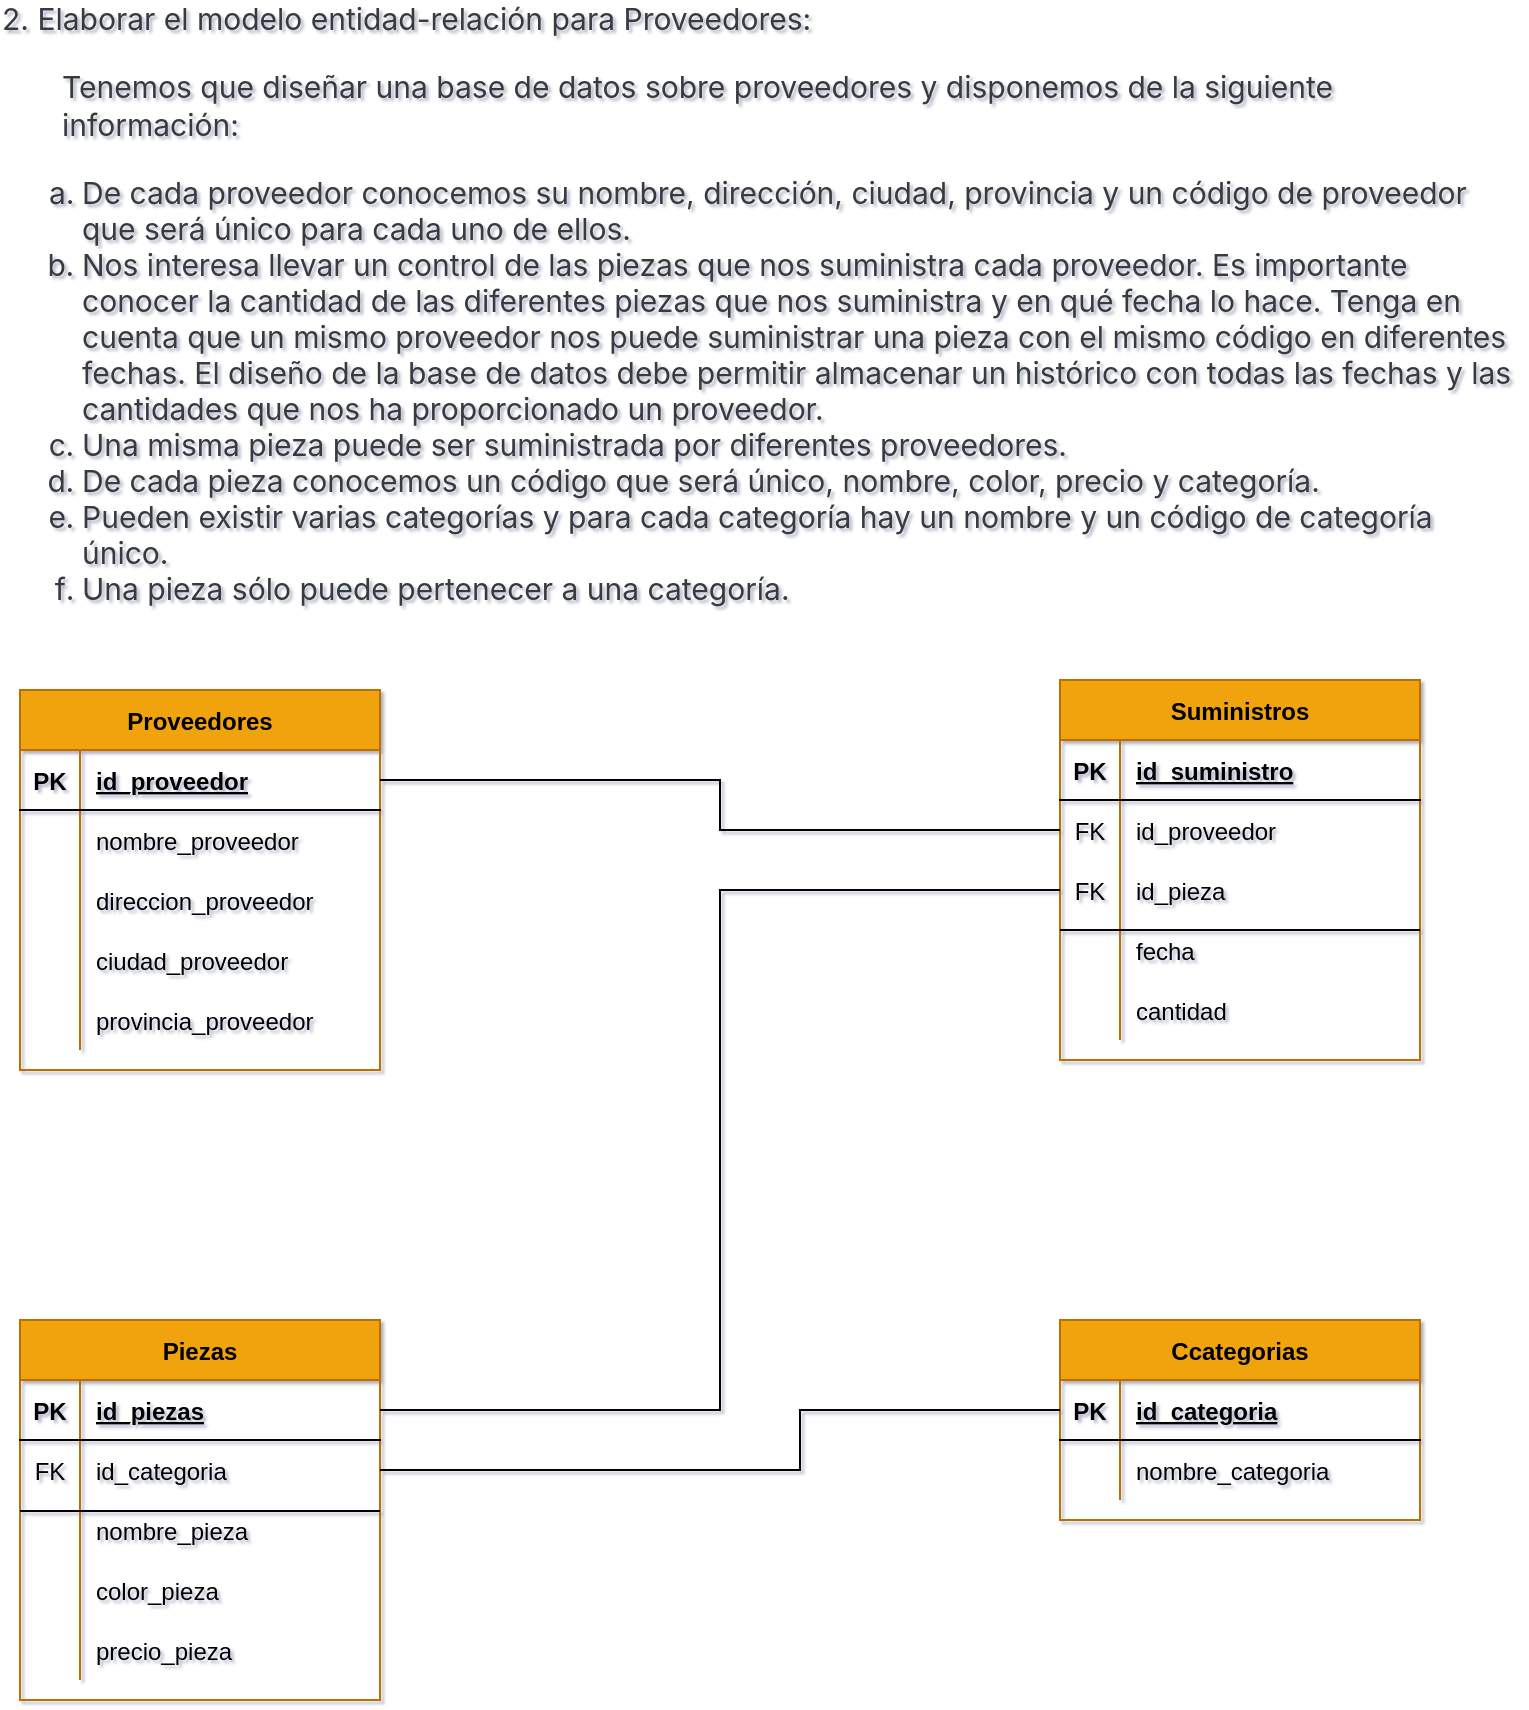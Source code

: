 <mxfile version="19.0.3" type="device"><diagram id="MivpV9s0HnS9CX3NVNPO" name="Página-1"><mxGraphModel dx="1182" dy="835" grid="1" gridSize="10" guides="1" tooltips="1" connect="1" arrows="0" fold="1" page="1" pageScale="1" pageWidth="827" pageHeight="1169" math="0" shadow="1"><root><mxCell id="0"/><mxCell id="1" parent="0"/><mxCell id="89nKO7n9qQQF3K0iDlTi-1" value="&lt;p style=&quot;box-sizing: border-box; margin-top: 0px; margin-bottom: 1rem; color: rgb(55, 58, 60); font-family: -apple-system, BlinkMacSystemFont, &amp;quot;Segoe UI&amp;quot;, Roboto, &amp;quot;Helvetica Neue&amp;quot;, Arial, sans-serif, &amp;quot;Apple Color Emoji&amp;quot;, &amp;quot;Segoe UI Emoji&amp;quot;, &amp;quot;Segoe UI Symbol&amp;quot;; font-size: 15px; text-align: left;&quot;&gt;2. Elaborar el modelo entidad-relación para Proveedores:&lt;/p&gt;&lt;div style=&quot;box-sizing: border-box; color: rgb(55, 58, 60); font-family: -apple-system, BlinkMacSystemFont, &amp;quot;Segoe UI&amp;quot;, Roboto, &amp;quot;Helvetica Neue&amp;quot;, Arial, sans-serif, &amp;quot;Apple Color Emoji&amp;quot;, &amp;quot;Segoe UI Emoji&amp;quot;, &amp;quot;Segoe UI Symbol&amp;quot;; font-size: 15px; text-align: left; margin-left: 30px;&quot; class=&quot;editor-indent&quot;&gt;&lt;p style=&quot;box-sizing: border-box; margin-top: 0px; margin-bottom: 1rem;&quot;&gt;&lt;span style=&quot;box-sizing: border-box; font-size: 0.938rem;&quot;&gt;Tenemos que diseñar una base de datos sobre proveedores y disponemos de la siguiente información:&lt;/span&gt;&lt;/p&gt;&lt;/div&gt;&lt;ol style=&quot;box-sizing: border-box; margin-top: 0px; margin-bottom: 1rem; color: rgb(55, 58, 60); font-family: -apple-system, BlinkMacSystemFont, &amp;quot;Segoe UI&amp;quot;, Roboto, &amp;quot;Helvetica Neue&amp;quot;, Arial, sans-serif, &amp;quot;Apple Color Emoji&amp;quot;, &amp;quot;Segoe UI Emoji&amp;quot;, &amp;quot;Segoe UI Symbol&amp;quot;; font-size: 15px; text-align: left; list-style-type: lower-alpha;&quot;&gt;&lt;li style=&quot;box-sizing: border-box;&quot;&gt;De cada proveedor conocemos su nombre, dirección, ciudad, provincia y un código de proveedor que será único para cada uno de ellos.&lt;/li&gt;&lt;li style=&quot;box-sizing: border-box;&quot;&gt;Nos interesa llevar un control de las piezas que nos suministra cada proveedor. Es importante conocer la cantidad de las diferentes piezas que nos suministra y en qué fecha lo hace. Tenga en cuenta que un mismo proveedor nos puede suministrar una pieza con el mismo código en diferentes fechas. El diseño de la base de datos debe permitir almacenar un histórico con todas las fechas y las cantidades que nos ha proporcionado un proveedor.&lt;/li&gt;&lt;li style=&quot;box-sizing: border-box;&quot;&gt;Una misma pieza puede ser suministrada por diferentes proveedores.&lt;/li&gt;&lt;li style=&quot;box-sizing: border-box;&quot;&gt;De cada pieza conocemos un código que será único, nombre, color, precio y categoría.&lt;/li&gt;&lt;li style=&quot;box-sizing: border-box;&quot;&gt;Pueden existir varias categorías y para cada categoría hay un nombre y un código de categoría único.&lt;/li&gt;&lt;li style=&quot;box-sizing: border-box;&quot;&gt;Una pieza sólo puede pertenecer a una categoría.&lt;/li&gt;&lt;/ol&gt;" style="text;html=1;strokeColor=none;fillColor=none;align=center;verticalAlign=middle;whiteSpace=wrap;rounded=0;" parent="1" vertex="1"><mxGeometry x="40" y="40" width="760" height="320" as="geometry"/></mxCell><mxCell id="8PCW3piIRNSpPAMeo01F-1" value="Proveedores" style="shape=table;startSize=30;container=1;collapsible=1;childLayout=tableLayout;fixedRows=1;rowLines=0;fontStyle=1;align=center;resizeLast=1;fontColor=#000000;fillColor=#f0a30a;strokeColor=#BD7000;" vertex="1" parent="1"><mxGeometry x="50" y="385" width="180" height="190" as="geometry"/></mxCell><mxCell id="8PCW3piIRNSpPAMeo01F-2" value="" style="shape=tableRow;horizontal=0;startSize=0;swimlaneHead=0;swimlaneBody=0;fillColor=none;collapsible=0;dropTarget=0;points=[[0,0.5],[1,0.5]];portConstraint=eastwest;top=0;left=0;right=0;bottom=1;" vertex="1" parent="8PCW3piIRNSpPAMeo01F-1"><mxGeometry y="30" width="180" height="30" as="geometry"/></mxCell><mxCell id="8PCW3piIRNSpPAMeo01F-3" value="PK" style="shape=partialRectangle;connectable=0;fillColor=none;top=0;left=0;bottom=0;right=0;fontStyle=1;overflow=hidden;" vertex="1" parent="8PCW3piIRNSpPAMeo01F-2"><mxGeometry width="30" height="30" as="geometry"><mxRectangle width="30" height="30" as="alternateBounds"/></mxGeometry></mxCell><mxCell id="8PCW3piIRNSpPAMeo01F-4" value="id_proveedor" style="shape=partialRectangle;connectable=0;fillColor=none;top=0;left=0;bottom=0;right=0;align=left;spacingLeft=6;fontStyle=5;overflow=hidden;" vertex="1" parent="8PCW3piIRNSpPAMeo01F-2"><mxGeometry x="30" width="150" height="30" as="geometry"><mxRectangle width="150" height="30" as="alternateBounds"/></mxGeometry></mxCell><mxCell id="8PCW3piIRNSpPAMeo01F-5" value="" style="shape=tableRow;horizontal=0;startSize=0;swimlaneHead=0;swimlaneBody=0;fillColor=none;collapsible=0;dropTarget=0;points=[[0,0.5],[1,0.5]];portConstraint=eastwest;top=0;left=0;right=0;bottom=0;" vertex="1" parent="8PCW3piIRNSpPAMeo01F-1"><mxGeometry y="60" width="180" height="30" as="geometry"/></mxCell><mxCell id="8PCW3piIRNSpPAMeo01F-6" value="" style="shape=partialRectangle;connectable=0;fillColor=none;top=0;left=0;bottom=0;right=0;editable=1;overflow=hidden;" vertex="1" parent="8PCW3piIRNSpPAMeo01F-5"><mxGeometry width="30" height="30" as="geometry"><mxRectangle width="30" height="30" as="alternateBounds"/></mxGeometry></mxCell><mxCell id="8PCW3piIRNSpPAMeo01F-7" value="nombre_proveedor" style="shape=partialRectangle;connectable=0;fillColor=none;top=0;left=0;bottom=0;right=0;align=left;spacingLeft=6;overflow=hidden;" vertex="1" parent="8PCW3piIRNSpPAMeo01F-5"><mxGeometry x="30" width="150" height="30" as="geometry"><mxRectangle width="150" height="30" as="alternateBounds"/></mxGeometry></mxCell><mxCell id="8PCW3piIRNSpPAMeo01F-8" value="" style="shape=tableRow;horizontal=0;startSize=0;swimlaneHead=0;swimlaneBody=0;fillColor=none;collapsible=0;dropTarget=0;points=[[0,0.5],[1,0.5]];portConstraint=eastwest;top=0;left=0;right=0;bottom=0;" vertex="1" parent="8PCW3piIRNSpPAMeo01F-1"><mxGeometry y="90" width="180" height="30" as="geometry"/></mxCell><mxCell id="8PCW3piIRNSpPAMeo01F-9" value="" style="shape=partialRectangle;connectable=0;fillColor=none;top=0;left=0;bottom=0;right=0;editable=1;overflow=hidden;" vertex="1" parent="8PCW3piIRNSpPAMeo01F-8"><mxGeometry width="30" height="30" as="geometry"><mxRectangle width="30" height="30" as="alternateBounds"/></mxGeometry></mxCell><mxCell id="8PCW3piIRNSpPAMeo01F-10" value="direccion_proveedor" style="shape=partialRectangle;connectable=0;fillColor=none;top=0;left=0;bottom=0;right=0;align=left;spacingLeft=6;overflow=hidden;" vertex="1" parent="8PCW3piIRNSpPAMeo01F-8"><mxGeometry x="30" width="150" height="30" as="geometry"><mxRectangle width="150" height="30" as="alternateBounds"/></mxGeometry></mxCell><mxCell id="8PCW3piIRNSpPAMeo01F-11" value="" style="shape=tableRow;horizontal=0;startSize=0;swimlaneHead=0;swimlaneBody=0;fillColor=none;collapsible=0;dropTarget=0;points=[[0,0.5],[1,0.5]];portConstraint=eastwest;top=0;left=0;right=0;bottom=0;" vertex="1" parent="8PCW3piIRNSpPAMeo01F-1"><mxGeometry y="120" width="180" height="30" as="geometry"/></mxCell><mxCell id="8PCW3piIRNSpPAMeo01F-12" value="" style="shape=partialRectangle;connectable=0;fillColor=none;top=0;left=0;bottom=0;right=0;editable=1;overflow=hidden;" vertex="1" parent="8PCW3piIRNSpPAMeo01F-11"><mxGeometry width="30" height="30" as="geometry"><mxRectangle width="30" height="30" as="alternateBounds"/></mxGeometry></mxCell><mxCell id="8PCW3piIRNSpPAMeo01F-13" value="ciudad_proveedor" style="shape=partialRectangle;connectable=0;fillColor=none;top=0;left=0;bottom=0;right=0;align=left;spacingLeft=6;overflow=hidden;" vertex="1" parent="8PCW3piIRNSpPAMeo01F-11"><mxGeometry x="30" width="150" height="30" as="geometry"><mxRectangle width="150" height="30" as="alternateBounds"/></mxGeometry></mxCell><mxCell id="8PCW3piIRNSpPAMeo01F-14" value="" style="shape=tableRow;horizontal=0;startSize=0;swimlaneHead=0;swimlaneBody=0;fillColor=none;collapsible=0;dropTarget=0;points=[[0,0.5],[1,0.5]];portConstraint=eastwest;top=0;left=0;right=0;bottom=0;" vertex="1" parent="8PCW3piIRNSpPAMeo01F-1"><mxGeometry y="150" width="180" height="30" as="geometry"/></mxCell><mxCell id="8PCW3piIRNSpPAMeo01F-15" value="" style="shape=partialRectangle;connectable=0;fillColor=none;top=0;left=0;bottom=0;right=0;editable=1;overflow=hidden;" vertex="1" parent="8PCW3piIRNSpPAMeo01F-14"><mxGeometry width="30" height="30" as="geometry"><mxRectangle width="30" height="30" as="alternateBounds"/></mxGeometry></mxCell><mxCell id="8PCW3piIRNSpPAMeo01F-16" value="provincia_proveedor" style="shape=partialRectangle;connectable=0;fillColor=none;top=0;left=0;bottom=0;right=0;align=left;spacingLeft=6;overflow=hidden;" vertex="1" parent="8PCW3piIRNSpPAMeo01F-14"><mxGeometry x="30" width="150" height="30" as="geometry"><mxRectangle width="150" height="30" as="alternateBounds"/></mxGeometry></mxCell><mxCell id="8PCW3piIRNSpPAMeo01F-41" value="" style="group" vertex="1" connectable="0" parent="1"><mxGeometry x="570" y="380" width="180" height="220" as="geometry"/></mxCell><mxCell id="8PCW3piIRNSpPAMeo01F-17" value="Suministros" style="shape=table;startSize=30;container=1;collapsible=1;childLayout=tableLayout;fixedRows=1;rowLines=0;fontStyle=1;align=center;resizeLast=1;fontColor=#000000;fillColor=#f0a30a;strokeColor=#BD7000;" vertex="1" parent="8PCW3piIRNSpPAMeo01F-41"><mxGeometry width="180" height="190" as="geometry"/></mxCell><mxCell id="8PCW3piIRNSpPAMeo01F-18" value="" style="shape=tableRow;horizontal=0;startSize=0;swimlaneHead=0;swimlaneBody=0;fillColor=none;collapsible=0;dropTarget=0;points=[[0,0.5],[1,0.5]];portConstraint=eastwest;top=0;left=0;right=0;bottom=1;fontColor=#000000;" vertex="1" parent="8PCW3piIRNSpPAMeo01F-17"><mxGeometry y="30" width="180" height="30" as="geometry"/></mxCell><mxCell id="8PCW3piIRNSpPAMeo01F-19" value="PK" style="shape=partialRectangle;connectable=0;fillColor=none;top=0;left=0;bottom=0;right=0;fontStyle=1;overflow=hidden;fontColor=#000000;" vertex="1" parent="8PCW3piIRNSpPAMeo01F-18"><mxGeometry width="30" height="30" as="geometry"><mxRectangle width="30" height="30" as="alternateBounds"/></mxGeometry></mxCell><mxCell id="8PCW3piIRNSpPAMeo01F-20" value="id_suministro" style="shape=partialRectangle;connectable=0;fillColor=none;top=0;left=0;bottom=0;right=0;align=left;spacingLeft=6;fontStyle=5;overflow=hidden;fontColor=#000000;" vertex="1" parent="8PCW3piIRNSpPAMeo01F-18"><mxGeometry x="30" width="150" height="30" as="geometry"><mxRectangle width="150" height="30" as="alternateBounds"/></mxGeometry></mxCell><mxCell id="8PCW3piIRNSpPAMeo01F-30" value="" style="shape=tableRow;horizontal=0;startSize=0;swimlaneHead=0;swimlaneBody=0;fillColor=none;collapsible=0;dropTarget=0;points=[[0,0.5],[1,0.5]];portConstraint=eastwest;top=0;left=0;right=0;bottom=0;fontColor=#000000;" vertex="1" parent="8PCW3piIRNSpPAMeo01F-17"><mxGeometry y="60" width="180" height="30" as="geometry"/></mxCell><mxCell id="8PCW3piIRNSpPAMeo01F-31" value="FK" style="shape=partialRectangle;connectable=0;fillColor=none;top=0;left=0;bottom=0;right=0;fontStyle=0;overflow=hidden;fontColor=#000000;" vertex="1" parent="8PCW3piIRNSpPAMeo01F-30"><mxGeometry width="30" height="30" as="geometry"><mxRectangle width="30" height="30" as="alternateBounds"/></mxGeometry></mxCell><mxCell id="8PCW3piIRNSpPAMeo01F-32" value="id_proveedor" style="shape=partialRectangle;connectable=0;fillColor=none;top=0;left=0;bottom=0;right=0;align=left;spacingLeft=6;fontStyle=0;overflow=hidden;fontColor=#000000;" vertex="1" parent="8PCW3piIRNSpPAMeo01F-30"><mxGeometry x="30" width="150" height="30" as="geometry"><mxRectangle width="150" height="30" as="alternateBounds"/></mxGeometry></mxCell><mxCell id="8PCW3piIRNSpPAMeo01F-37" value="" style="shape=tableRow;horizontal=0;startSize=0;swimlaneHead=0;swimlaneBody=0;fillColor=none;collapsible=0;dropTarget=0;points=[[0,0.5],[1,0.5]];portConstraint=eastwest;top=0;left=0;right=0;bottom=0;fontColor=#000000;" vertex="1" parent="8PCW3piIRNSpPAMeo01F-17"><mxGeometry y="90" width="180" height="30" as="geometry"/></mxCell><mxCell id="8PCW3piIRNSpPAMeo01F-38" value="FK" style="shape=partialRectangle;connectable=0;fillColor=none;top=0;left=0;bottom=0;right=0;fontStyle=0;overflow=hidden;fontColor=#000000;" vertex="1" parent="8PCW3piIRNSpPAMeo01F-37"><mxGeometry width="30" height="30" as="geometry"><mxRectangle width="30" height="30" as="alternateBounds"/></mxGeometry></mxCell><mxCell id="8PCW3piIRNSpPAMeo01F-39" value="id_pieza" style="shape=partialRectangle;connectable=0;fillColor=none;top=0;left=0;bottom=0;right=0;align=left;spacingLeft=6;fontStyle=0;overflow=hidden;fontColor=#000000;" vertex="1" parent="8PCW3piIRNSpPAMeo01F-37"><mxGeometry x="30" width="150" height="30" as="geometry"><mxRectangle width="150" height="30" as="alternateBounds"/></mxGeometry></mxCell><mxCell id="8PCW3piIRNSpPAMeo01F-21" value="" style="shape=tableRow;horizontal=0;startSize=0;swimlaneHead=0;swimlaneBody=0;fillColor=none;collapsible=0;dropTarget=0;points=[[0,0.5],[1,0.5]];portConstraint=eastwest;top=0;left=0;right=0;bottom=0;fontColor=#000000;" vertex="1" parent="8PCW3piIRNSpPAMeo01F-17"><mxGeometry y="120" width="180" height="30" as="geometry"/></mxCell><mxCell id="8PCW3piIRNSpPAMeo01F-22" value="" style="shape=partialRectangle;connectable=0;fillColor=none;top=0;left=0;bottom=0;right=0;editable=1;overflow=hidden;fontColor=#000000;" vertex="1" parent="8PCW3piIRNSpPAMeo01F-21"><mxGeometry width="30" height="30" as="geometry"><mxRectangle width="30" height="30" as="alternateBounds"/></mxGeometry></mxCell><mxCell id="8PCW3piIRNSpPAMeo01F-23" value="fecha" style="shape=partialRectangle;connectable=0;fillColor=none;top=0;left=0;bottom=0;right=0;align=left;spacingLeft=6;overflow=hidden;fontColor=#000000;" vertex="1" parent="8PCW3piIRNSpPAMeo01F-21"><mxGeometry x="30" width="150" height="30" as="geometry"><mxRectangle width="150" height="30" as="alternateBounds"/></mxGeometry></mxCell><mxCell id="8PCW3piIRNSpPAMeo01F-24" value="" style="shape=tableRow;horizontal=0;startSize=0;swimlaneHead=0;swimlaneBody=0;fillColor=none;collapsible=0;dropTarget=0;points=[[0,0.5],[1,0.5]];portConstraint=eastwest;top=0;left=0;right=0;bottom=0;fontColor=#000000;" vertex="1" parent="8PCW3piIRNSpPAMeo01F-17"><mxGeometry y="150" width="180" height="30" as="geometry"/></mxCell><mxCell id="8PCW3piIRNSpPAMeo01F-25" value="" style="shape=partialRectangle;connectable=0;fillColor=none;top=0;left=0;bottom=0;right=0;editable=1;overflow=hidden;fontColor=#000000;" vertex="1" parent="8PCW3piIRNSpPAMeo01F-24"><mxGeometry width="30" height="30" as="geometry"><mxRectangle width="30" height="30" as="alternateBounds"/></mxGeometry></mxCell><mxCell id="8PCW3piIRNSpPAMeo01F-26" value="cantidad" style="shape=partialRectangle;connectable=0;fillColor=none;top=0;left=0;bottom=0;right=0;align=left;spacingLeft=6;overflow=hidden;fontColor=#000000;" vertex="1" parent="8PCW3piIRNSpPAMeo01F-24"><mxGeometry x="30" width="150" height="30" as="geometry"><mxRectangle width="150" height="30" as="alternateBounds"/></mxGeometry></mxCell><mxCell id="8PCW3piIRNSpPAMeo01F-40" value="" style="line;strokeWidth=1;rotatable=0;dashed=0;labelPosition=right;align=left;verticalAlign=middle;spacingTop=0;spacingLeft=6;points=[];portConstraint=eastwest;fontColor=#000000;" vertex="1" parent="8PCW3piIRNSpPAMeo01F-41"><mxGeometry y="120" width="180" height="10" as="geometry"/></mxCell><mxCell id="8PCW3piIRNSpPAMeo01F-42" style="edgeStyle=orthogonalEdgeStyle;rounded=0;orthogonalLoop=1;jettySize=auto;html=1;exitX=1;exitY=0.5;exitDx=0;exitDy=0;entryX=0;entryY=0.5;entryDx=0;entryDy=0;fontColor=#000000;endArrow=none;endFill=0;" edge="1" parent="1" source="8PCW3piIRNSpPAMeo01F-2" target="8PCW3piIRNSpPAMeo01F-30"><mxGeometry relative="1" as="geometry"/></mxCell><mxCell id="8PCW3piIRNSpPAMeo01F-63" value="" style="group" vertex="1" connectable="0" parent="1"><mxGeometry x="50" y="700" width="180" height="190" as="geometry"/></mxCell><mxCell id="8PCW3piIRNSpPAMeo01F-43" value="Piezas" style="shape=table;startSize=30;container=1;collapsible=1;childLayout=tableLayout;fixedRows=1;rowLines=0;fontStyle=1;align=center;resizeLast=1;fontColor=#000000;fillColor=#f0a30a;strokeColor=#BD7000;" vertex="1" parent="8PCW3piIRNSpPAMeo01F-63"><mxGeometry width="180" height="190" as="geometry"/></mxCell><mxCell id="8PCW3piIRNSpPAMeo01F-44" value="" style="shape=tableRow;horizontal=0;startSize=0;swimlaneHead=0;swimlaneBody=0;fillColor=none;collapsible=0;dropTarget=0;points=[[0,0.5],[1,0.5]];portConstraint=eastwest;top=0;left=0;right=0;bottom=1;" vertex="1" parent="8PCW3piIRNSpPAMeo01F-43"><mxGeometry y="30" width="180" height="30" as="geometry"/></mxCell><mxCell id="8PCW3piIRNSpPAMeo01F-45" value="PK" style="shape=partialRectangle;connectable=0;fillColor=none;top=0;left=0;bottom=0;right=0;fontStyle=1;overflow=hidden;" vertex="1" parent="8PCW3piIRNSpPAMeo01F-44"><mxGeometry width="30" height="30" as="geometry"><mxRectangle width="30" height="30" as="alternateBounds"/></mxGeometry></mxCell><mxCell id="8PCW3piIRNSpPAMeo01F-46" value="id_piezas" style="shape=partialRectangle;connectable=0;fillColor=none;top=0;left=0;bottom=0;right=0;align=left;spacingLeft=6;fontStyle=5;overflow=hidden;" vertex="1" parent="8PCW3piIRNSpPAMeo01F-44"><mxGeometry x="30" width="150" height="30" as="geometry"><mxRectangle width="150" height="30" as="alternateBounds"/></mxGeometry></mxCell><mxCell id="8PCW3piIRNSpPAMeo01F-59" value="" style="shape=tableRow;horizontal=0;startSize=0;swimlaneHead=0;swimlaneBody=0;fillColor=none;collapsible=0;dropTarget=0;points=[[0,0.5],[1,0.5]];portConstraint=eastwest;top=0;left=0;right=0;bottom=0;fontColor=#000000;" vertex="1" parent="8PCW3piIRNSpPAMeo01F-43"><mxGeometry y="60" width="180" height="30" as="geometry"/></mxCell><mxCell id="8PCW3piIRNSpPAMeo01F-60" value="FK" style="shape=partialRectangle;connectable=0;fillColor=none;top=0;left=0;bottom=0;right=0;fontStyle=0;overflow=hidden;fontColor=#000000;" vertex="1" parent="8PCW3piIRNSpPAMeo01F-59"><mxGeometry width="30" height="30" as="geometry"><mxRectangle width="30" height="30" as="alternateBounds"/></mxGeometry></mxCell><mxCell id="8PCW3piIRNSpPAMeo01F-61" value="id_categoria" style="shape=partialRectangle;connectable=0;fillColor=none;top=0;left=0;bottom=0;right=0;align=left;spacingLeft=6;fontStyle=0;overflow=hidden;fontColor=#000000;" vertex="1" parent="8PCW3piIRNSpPAMeo01F-59"><mxGeometry x="30" width="150" height="30" as="geometry"><mxRectangle width="150" height="30" as="alternateBounds"/></mxGeometry></mxCell><mxCell id="8PCW3piIRNSpPAMeo01F-47" value="" style="shape=tableRow;horizontal=0;startSize=0;swimlaneHead=0;swimlaneBody=0;fillColor=none;collapsible=0;dropTarget=0;points=[[0,0.5],[1,0.5]];portConstraint=eastwest;top=0;left=0;right=0;bottom=0;" vertex="1" parent="8PCW3piIRNSpPAMeo01F-43"><mxGeometry y="90" width="180" height="30" as="geometry"/></mxCell><mxCell id="8PCW3piIRNSpPAMeo01F-48" value="" style="shape=partialRectangle;connectable=0;fillColor=none;top=0;left=0;bottom=0;right=0;editable=1;overflow=hidden;" vertex="1" parent="8PCW3piIRNSpPAMeo01F-47"><mxGeometry width="30" height="30" as="geometry"><mxRectangle width="30" height="30" as="alternateBounds"/></mxGeometry></mxCell><mxCell id="8PCW3piIRNSpPAMeo01F-49" value="nombre_pieza" style="shape=partialRectangle;connectable=0;fillColor=none;top=0;left=0;bottom=0;right=0;align=left;spacingLeft=6;overflow=hidden;" vertex="1" parent="8PCW3piIRNSpPAMeo01F-47"><mxGeometry x="30" width="150" height="30" as="geometry"><mxRectangle width="150" height="30" as="alternateBounds"/></mxGeometry></mxCell><mxCell id="8PCW3piIRNSpPAMeo01F-50" value="" style="shape=tableRow;horizontal=0;startSize=0;swimlaneHead=0;swimlaneBody=0;fillColor=none;collapsible=0;dropTarget=0;points=[[0,0.5],[1,0.5]];portConstraint=eastwest;top=0;left=0;right=0;bottom=0;" vertex="1" parent="8PCW3piIRNSpPAMeo01F-43"><mxGeometry y="120" width="180" height="30" as="geometry"/></mxCell><mxCell id="8PCW3piIRNSpPAMeo01F-51" value="" style="shape=partialRectangle;connectable=0;fillColor=none;top=0;left=0;bottom=0;right=0;editable=1;overflow=hidden;" vertex="1" parent="8PCW3piIRNSpPAMeo01F-50"><mxGeometry width="30" height="30" as="geometry"><mxRectangle width="30" height="30" as="alternateBounds"/></mxGeometry></mxCell><mxCell id="8PCW3piIRNSpPAMeo01F-52" value="color_pieza" style="shape=partialRectangle;connectable=0;fillColor=none;top=0;left=0;bottom=0;right=0;align=left;spacingLeft=6;overflow=hidden;" vertex="1" parent="8PCW3piIRNSpPAMeo01F-50"><mxGeometry x="30" width="150" height="30" as="geometry"><mxRectangle width="150" height="30" as="alternateBounds"/></mxGeometry></mxCell><mxCell id="8PCW3piIRNSpPAMeo01F-53" value="" style="shape=tableRow;horizontal=0;startSize=0;swimlaneHead=0;swimlaneBody=0;fillColor=none;collapsible=0;dropTarget=0;points=[[0,0.5],[1,0.5]];portConstraint=eastwest;top=0;left=0;right=0;bottom=0;" vertex="1" parent="8PCW3piIRNSpPAMeo01F-43"><mxGeometry y="150" width="180" height="30" as="geometry"/></mxCell><mxCell id="8PCW3piIRNSpPAMeo01F-54" value="" style="shape=partialRectangle;connectable=0;fillColor=none;top=0;left=0;bottom=0;right=0;editable=1;overflow=hidden;" vertex="1" parent="8PCW3piIRNSpPAMeo01F-53"><mxGeometry width="30" height="30" as="geometry"><mxRectangle width="30" height="30" as="alternateBounds"/></mxGeometry></mxCell><mxCell id="8PCW3piIRNSpPAMeo01F-55" value="precio_pieza" style="shape=partialRectangle;connectable=0;fillColor=none;top=0;left=0;bottom=0;right=0;align=left;spacingLeft=6;overflow=hidden;" vertex="1" parent="8PCW3piIRNSpPAMeo01F-53"><mxGeometry x="30" width="150" height="30" as="geometry"><mxRectangle width="150" height="30" as="alternateBounds"/></mxGeometry></mxCell><mxCell id="8PCW3piIRNSpPAMeo01F-62" value="" style="line;strokeWidth=1;rotatable=0;dashed=0;labelPosition=right;align=left;verticalAlign=middle;spacingTop=0;spacingLeft=6;points=[];portConstraint=eastwest;fontColor=#000000;" vertex="1" parent="8PCW3piIRNSpPAMeo01F-63"><mxGeometry y="90.5" width="180" height="10" as="geometry"/></mxCell><mxCell id="8PCW3piIRNSpPAMeo01F-64" style="edgeStyle=orthogonalEdgeStyle;rounded=0;orthogonalLoop=1;jettySize=auto;html=1;exitX=1;exitY=0.5;exitDx=0;exitDy=0;entryX=0;entryY=0.5;entryDx=0;entryDy=0;fontColor=#000000;endArrow=none;endFill=0;" edge="1" parent="1" source="8PCW3piIRNSpPAMeo01F-44" target="8PCW3piIRNSpPAMeo01F-37"><mxGeometry relative="1" as="geometry"/></mxCell><mxCell id="8PCW3piIRNSpPAMeo01F-65" value="Ccategorias" style="shape=table;startSize=30;container=1;collapsible=1;childLayout=tableLayout;fixedRows=1;rowLines=0;fontStyle=1;align=center;resizeLast=1;fontColor=#000000;fillColor=#f0a30a;strokeColor=#BD7000;" vertex="1" parent="1"><mxGeometry x="570" y="700" width="180" height="100" as="geometry"/></mxCell><mxCell id="8PCW3piIRNSpPAMeo01F-66" value="" style="shape=tableRow;horizontal=0;startSize=0;swimlaneHead=0;swimlaneBody=0;fillColor=none;collapsible=0;dropTarget=0;points=[[0,0.5],[1,0.5]];portConstraint=eastwest;top=0;left=0;right=0;bottom=1;fontColor=#000000;" vertex="1" parent="8PCW3piIRNSpPAMeo01F-65"><mxGeometry y="30" width="180" height="30" as="geometry"/></mxCell><mxCell id="8PCW3piIRNSpPAMeo01F-67" value="PK" style="shape=partialRectangle;connectable=0;fillColor=none;top=0;left=0;bottom=0;right=0;fontStyle=1;overflow=hidden;fontColor=#000000;" vertex="1" parent="8PCW3piIRNSpPAMeo01F-66"><mxGeometry width="30" height="30" as="geometry"><mxRectangle width="30" height="30" as="alternateBounds"/></mxGeometry></mxCell><mxCell id="8PCW3piIRNSpPAMeo01F-68" value="id_categoria" style="shape=partialRectangle;connectable=0;fillColor=none;top=0;left=0;bottom=0;right=0;align=left;spacingLeft=6;fontStyle=5;overflow=hidden;fontColor=#000000;" vertex="1" parent="8PCW3piIRNSpPAMeo01F-66"><mxGeometry x="30" width="150" height="30" as="geometry"><mxRectangle width="150" height="30" as="alternateBounds"/></mxGeometry></mxCell><mxCell id="8PCW3piIRNSpPAMeo01F-69" value="" style="shape=tableRow;horizontal=0;startSize=0;swimlaneHead=0;swimlaneBody=0;fillColor=none;collapsible=0;dropTarget=0;points=[[0,0.5],[1,0.5]];portConstraint=eastwest;top=0;left=0;right=0;bottom=0;fontColor=#000000;" vertex="1" parent="8PCW3piIRNSpPAMeo01F-65"><mxGeometry y="60" width="180" height="30" as="geometry"/></mxCell><mxCell id="8PCW3piIRNSpPAMeo01F-70" value="" style="shape=partialRectangle;connectable=0;fillColor=none;top=0;left=0;bottom=0;right=0;editable=1;overflow=hidden;fontColor=#000000;" vertex="1" parent="8PCW3piIRNSpPAMeo01F-69"><mxGeometry width="30" height="30" as="geometry"><mxRectangle width="30" height="30" as="alternateBounds"/></mxGeometry></mxCell><mxCell id="8PCW3piIRNSpPAMeo01F-71" value="nombre_categoria" style="shape=partialRectangle;connectable=0;fillColor=none;top=0;left=0;bottom=0;right=0;align=left;spacingLeft=6;overflow=hidden;fontColor=#000000;" vertex="1" parent="8PCW3piIRNSpPAMeo01F-69"><mxGeometry x="30" width="150" height="30" as="geometry"><mxRectangle width="150" height="30" as="alternateBounds"/></mxGeometry></mxCell><mxCell id="8PCW3piIRNSpPAMeo01F-78" style="edgeStyle=orthogonalEdgeStyle;rounded=0;orthogonalLoop=1;jettySize=auto;html=1;exitX=0;exitY=0.5;exitDx=0;exitDy=0;entryX=1;entryY=0.5;entryDx=0;entryDy=0;fontColor=#000000;endArrow=none;endFill=0;" edge="1" parent="1" source="8PCW3piIRNSpPAMeo01F-66" target="8PCW3piIRNSpPAMeo01F-59"><mxGeometry relative="1" as="geometry"><Array as="points"><mxPoint x="440" y="745"/><mxPoint x="440" y="775"/></Array></mxGeometry></mxCell></root></mxGraphModel></diagram></mxfile>